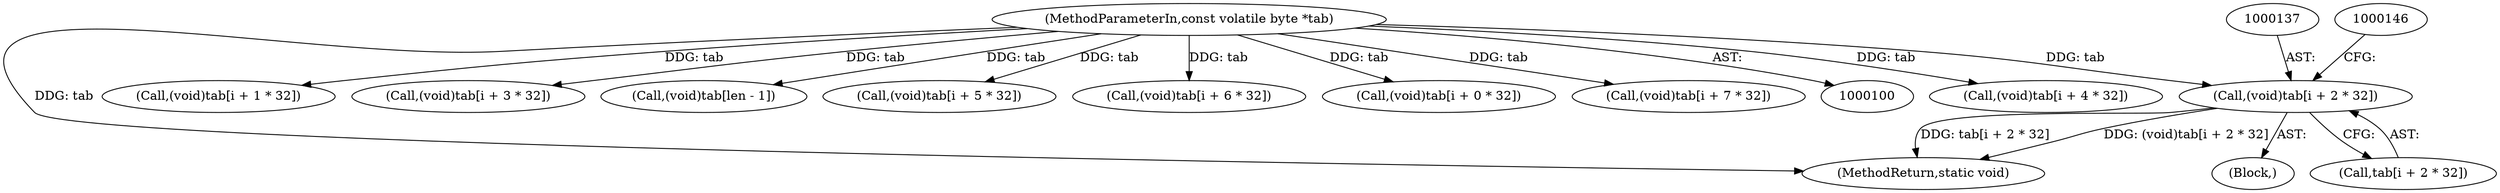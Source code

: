 digraph "0_libgcrypt_daedbbb5541cd8ecda1459d3b843ea4d92788762_3@array" {
"1000136" [label="(Call,(void)tab[i + 2 * 32])"];
"1000101" [label="(MethodParameterIn,const volatile byte *tab)"];
"1000154" [label="(Call,(void)tab[i + 4 * 32])"];
"1000197" [label="(MethodReturn,static void)"];
"1000117" [label="(Block,)"];
"1000127" [label="(Call,(void)tab[i + 1 * 32])"];
"1000145" [label="(Call,(void)tab[i + 3 * 32])"];
"1000190" [label="(Call,(void)tab[len - 1])"];
"1000163" [label="(Call,(void)tab[i + 5 * 32])"];
"1000172" [label="(Call,(void)tab[i + 6 * 32])"];
"1000101" [label="(MethodParameterIn,const volatile byte *tab)"];
"1000118" [label="(Call,(void)tab[i + 0 * 32])"];
"1000136" [label="(Call,(void)tab[i + 2 * 32])"];
"1000138" [label="(Call,tab[i + 2 * 32])"];
"1000181" [label="(Call,(void)tab[i + 7 * 32])"];
"1000136" -> "1000117"  [label="AST: "];
"1000136" -> "1000138"  [label="CFG: "];
"1000137" -> "1000136"  [label="AST: "];
"1000138" -> "1000136"  [label="AST: "];
"1000146" -> "1000136"  [label="CFG: "];
"1000136" -> "1000197"  [label="DDG: (void)tab[i + 2 * 32]"];
"1000136" -> "1000197"  [label="DDG: tab[i + 2 * 32]"];
"1000101" -> "1000136"  [label="DDG: tab"];
"1000101" -> "1000100"  [label="AST: "];
"1000101" -> "1000197"  [label="DDG: tab"];
"1000101" -> "1000118"  [label="DDG: tab"];
"1000101" -> "1000127"  [label="DDG: tab"];
"1000101" -> "1000145"  [label="DDG: tab"];
"1000101" -> "1000154"  [label="DDG: tab"];
"1000101" -> "1000163"  [label="DDG: tab"];
"1000101" -> "1000172"  [label="DDG: tab"];
"1000101" -> "1000181"  [label="DDG: tab"];
"1000101" -> "1000190"  [label="DDG: tab"];
}
